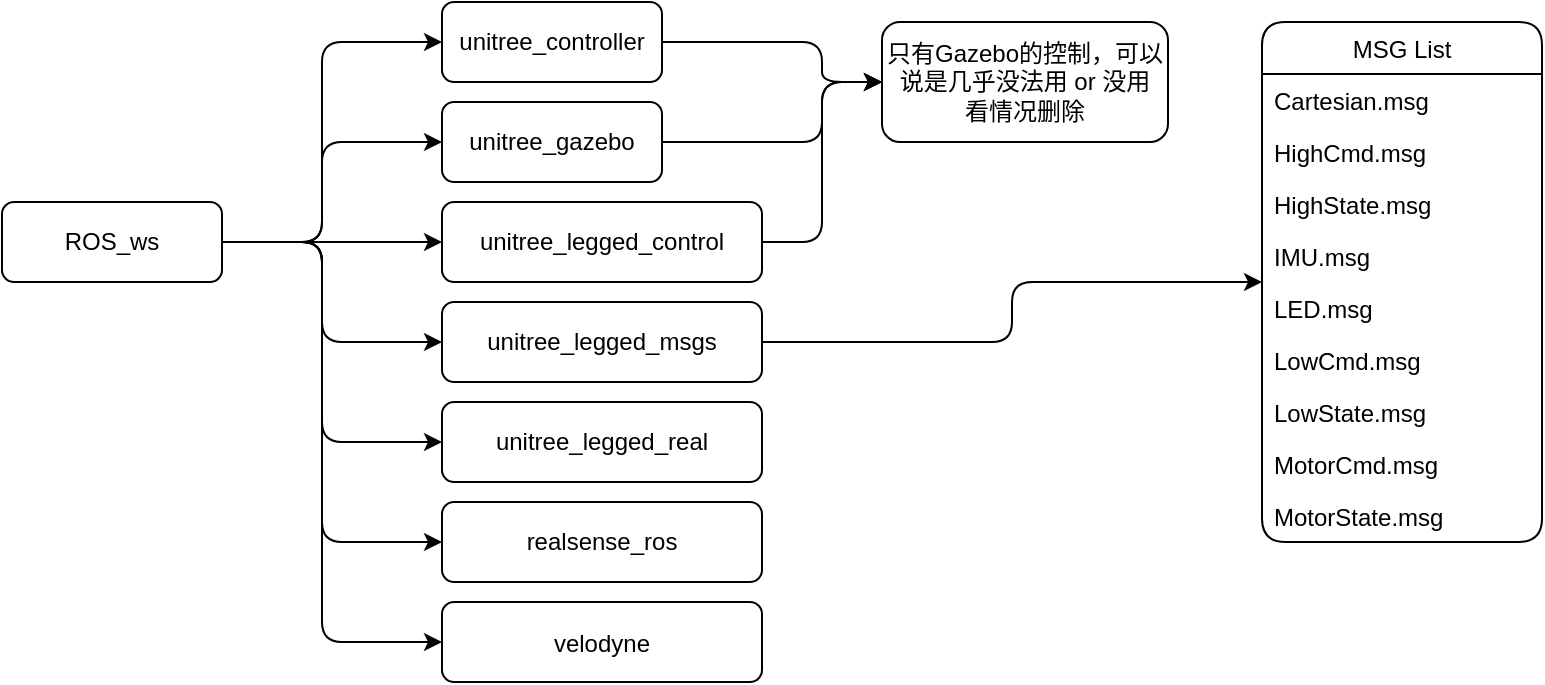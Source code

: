 <mxfile>
    <diagram id="2bcIbB1W4fU8qBgN0w6G" name="第 1 页">
        <mxGraphModel dx="721" dy="488" grid="1" gridSize="10" guides="1" tooltips="1" connect="1" arrows="1" fold="1" page="1" pageScale="1" pageWidth="827" pageHeight="1169" math="0" shadow="0">
            <root>
                <mxCell id="0"/>
                <mxCell id="1" parent="0"/>
                <mxCell id="C_AhAHpW7zwYLXLOmo2u-3" value="" style="edgeStyle=orthogonalEdgeStyle;rounded=1;orthogonalLoop=1;jettySize=auto;html=1;" parent="1" source="C_AhAHpW7zwYLXLOmo2u-1" target="C_AhAHpW7zwYLXLOmo2u-2" edge="1">
                    <mxGeometry relative="1" as="geometry"/>
                </mxCell>
                <mxCell id="C_AhAHpW7zwYLXLOmo2u-1" value="ROS_ws" style="rounded=1;whiteSpace=wrap;html=1;" parent="1" vertex="1">
                    <mxGeometry x="20" y="170" width="110" height="40" as="geometry"/>
                </mxCell>
                <mxCell id="C_AhAHpW7zwYLXLOmo2u-2" value="unitree_legged_control" style="rounded=1;whiteSpace=wrap;html=1;" parent="1" vertex="1">
                    <mxGeometry x="240" y="170" width="160" height="40" as="geometry"/>
                </mxCell>
                <mxCell id="C_AhAHpW7zwYLXLOmo2u-13" value="" style="edgeStyle=orthogonalEdgeStyle;rounded=1;orthogonalLoop=1;jettySize=auto;html=1;" parent="1" source="C_AhAHpW7zwYLXLOmo2u-4" target="C_AhAHpW7zwYLXLOmo2u-14" edge="1">
                    <mxGeometry relative="1" as="geometry">
                        <Array as="points">
                            <mxPoint x="430" y="140"/>
                            <mxPoint x="430" y="110"/>
                        </Array>
                    </mxGeometry>
                </mxCell>
                <mxCell id="C_AhAHpW7zwYLXLOmo2u-4" value="unitree_gazebo" style="rounded=1;whiteSpace=wrap;html=1;" parent="1" vertex="1">
                    <mxGeometry x="240" y="120" width="110" height="40" as="geometry"/>
                </mxCell>
                <mxCell id="C_AhAHpW7zwYLXLOmo2u-15" value="" style="edgeStyle=orthogonalEdgeStyle;rounded=1;orthogonalLoop=1;jettySize=auto;html=1;" parent="1" source="C_AhAHpW7zwYLXLOmo2u-5" target="C_AhAHpW7zwYLXLOmo2u-14" edge="1">
                    <mxGeometry relative="1" as="geometry">
                        <Array as="points">
                            <mxPoint x="430" y="90"/>
                            <mxPoint x="430" y="110"/>
                        </Array>
                    </mxGeometry>
                </mxCell>
                <mxCell id="C_AhAHpW7zwYLXLOmo2u-5" value="unitree_controller" style="rounded=1;whiteSpace=wrap;html=1;" parent="1" vertex="1">
                    <mxGeometry x="240" y="70" width="110" height="40" as="geometry"/>
                </mxCell>
                <mxCell id="C_AhAHpW7zwYLXLOmo2u-19" value="" style="edgeStyle=orthogonalEdgeStyle;rounded=1;orthogonalLoop=1;jettySize=auto;html=1;" parent="1" source="C_AhAHpW7zwYLXLOmo2u-6" target="C_AhAHpW7zwYLXLOmo2u-20" edge="1">
                    <mxGeometry relative="1" as="geometry">
                        <mxPoint x="610" y="240" as="targetPoint"/>
                    </mxGeometry>
                </mxCell>
                <mxCell id="C_AhAHpW7zwYLXLOmo2u-6" value="unitree_legged_msgs" style="rounded=1;whiteSpace=wrap;html=1;" parent="1" vertex="1">
                    <mxGeometry x="240" y="220" width="160" height="40" as="geometry"/>
                </mxCell>
                <mxCell id="C_AhAHpW7zwYLXLOmo2u-7" value="unitree_legged_real" style="rounded=1;whiteSpace=wrap;html=1;" parent="1" vertex="1">
                    <mxGeometry x="240" y="270" width="160" height="40" as="geometry"/>
                </mxCell>
                <mxCell id="C_AhAHpW7zwYLXLOmo2u-8" value="" style="edgeStyle=orthogonalEdgeStyle;rounded=1;orthogonalLoop=1;jettySize=auto;html=1;" parent="1" source="C_AhAHpW7zwYLXLOmo2u-1" target="C_AhAHpW7zwYLXLOmo2u-6" edge="1">
                    <mxGeometry relative="1" as="geometry">
                        <mxPoint x="140" y="170" as="sourcePoint"/>
                        <mxPoint x="240" y="190" as="targetPoint"/>
                        <Array as="points">
                            <mxPoint x="180" y="190"/>
                            <mxPoint x="180" y="240"/>
                        </Array>
                    </mxGeometry>
                </mxCell>
                <mxCell id="C_AhAHpW7zwYLXLOmo2u-9" value="" style="edgeStyle=orthogonalEdgeStyle;rounded=1;orthogonalLoop=1;jettySize=auto;html=1;" parent="1" source="C_AhAHpW7zwYLXLOmo2u-1" target="C_AhAHpW7zwYLXLOmo2u-7" edge="1">
                    <mxGeometry relative="1" as="geometry">
                        <mxPoint x="150" y="180" as="sourcePoint"/>
                        <mxPoint x="250" y="200" as="targetPoint"/>
                        <Array as="points">
                            <mxPoint x="180" y="190"/>
                            <mxPoint x="180" y="290"/>
                        </Array>
                    </mxGeometry>
                </mxCell>
                <mxCell id="C_AhAHpW7zwYLXLOmo2u-10" value="" style="edgeStyle=orthogonalEdgeStyle;rounded=1;orthogonalLoop=1;jettySize=auto;html=1;" parent="1" source="C_AhAHpW7zwYLXLOmo2u-1" target="C_AhAHpW7zwYLXLOmo2u-4" edge="1">
                    <mxGeometry relative="1" as="geometry">
                        <mxPoint x="160" y="190" as="sourcePoint"/>
                        <mxPoint x="260" y="210" as="targetPoint"/>
                        <Array as="points">
                            <mxPoint x="180" y="190"/>
                            <mxPoint x="180" y="140"/>
                        </Array>
                    </mxGeometry>
                </mxCell>
                <mxCell id="C_AhAHpW7zwYLXLOmo2u-11" value="" style="edgeStyle=orthogonalEdgeStyle;rounded=1;orthogonalLoop=1;jettySize=auto;html=1;" parent="1" source="C_AhAHpW7zwYLXLOmo2u-1" target="C_AhAHpW7zwYLXLOmo2u-5" edge="1">
                    <mxGeometry relative="1" as="geometry">
                        <mxPoint x="170" y="200" as="sourcePoint"/>
                        <mxPoint x="270" y="220" as="targetPoint"/>
                        <Array as="points">
                            <mxPoint x="180" y="190"/>
                            <mxPoint x="180" y="90"/>
                        </Array>
                    </mxGeometry>
                </mxCell>
                <mxCell id="C_AhAHpW7zwYLXLOmo2u-14" value="只有Gazebo的控制，可以说是几乎没法用 or 没用&lt;br&gt;看情况删除" style="rounded=1;whiteSpace=wrap;html=1;" parent="1" vertex="1">
                    <mxGeometry x="460" y="80" width="143" height="60" as="geometry"/>
                </mxCell>
                <mxCell id="C_AhAHpW7zwYLXLOmo2u-17" value="" style="edgeStyle=orthogonalEdgeStyle;rounded=1;orthogonalLoop=1;jettySize=auto;html=1;" parent="1" source="C_AhAHpW7zwYLXLOmo2u-2" target="C_AhAHpW7zwYLXLOmo2u-14" edge="1">
                    <mxGeometry relative="1" as="geometry">
                        <mxPoint x="360" y="150" as="sourcePoint"/>
                        <mxPoint x="440" y="100" as="targetPoint"/>
                        <Array as="points">
                            <mxPoint x="430" y="190"/>
                            <mxPoint x="430" y="110"/>
                        </Array>
                    </mxGeometry>
                </mxCell>
                <mxCell id="C_AhAHpW7zwYLXLOmo2u-20" value="MSG List" style="swimlane;fontStyle=0;childLayout=stackLayout;horizontal=1;startSize=26;horizontalStack=0;resizeParent=1;resizeParentMax=0;resizeLast=0;collapsible=0;marginBottom=0;rounded=1;shadow=0;glass=0;connectable=1;allowArrows=1;dropTarget=1;" parent="1" vertex="1">
                    <mxGeometry x="650" y="80" width="140" height="260" as="geometry"/>
                </mxCell>
                <mxCell id="C_AhAHpW7zwYLXLOmo2u-21" value="Cartesian.msg" style="text;strokeColor=none;fillColor=none;align=left;verticalAlign=top;spacingLeft=4;spacingRight=4;overflow=hidden;rotatable=0;points=[[0,0.5],[1,0.5]];portConstraint=eastwest;" parent="C_AhAHpW7zwYLXLOmo2u-20" vertex="1">
                    <mxGeometry y="26" width="140" height="26" as="geometry"/>
                </mxCell>
                <mxCell id="C_AhAHpW7zwYLXLOmo2u-22" value="HighCmd.msg" style="text;strokeColor=none;fillColor=none;align=left;verticalAlign=top;spacingLeft=4;spacingRight=4;overflow=hidden;rotatable=0;points=[[0,0.5],[1,0.5]];portConstraint=eastwest;" parent="C_AhAHpW7zwYLXLOmo2u-20" vertex="1">
                    <mxGeometry y="52" width="140" height="26" as="geometry"/>
                </mxCell>
                <mxCell id="C_AhAHpW7zwYLXLOmo2u-23" value="HighState.msg" style="text;strokeColor=none;fillColor=none;align=left;verticalAlign=top;spacingLeft=4;spacingRight=4;overflow=hidden;rotatable=0;points=[[0,0.5],[1,0.5]];portConstraint=eastwest;" parent="C_AhAHpW7zwYLXLOmo2u-20" vertex="1">
                    <mxGeometry y="78" width="140" height="26" as="geometry"/>
                </mxCell>
                <mxCell id="C_AhAHpW7zwYLXLOmo2u-27" value="IMU.msg" style="text;strokeColor=none;fillColor=none;align=left;verticalAlign=top;spacingLeft=4;spacingRight=4;overflow=hidden;rotatable=0;points=[[0,0.5],[1,0.5]];portConstraint=eastwest;" parent="C_AhAHpW7zwYLXLOmo2u-20" vertex="1">
                    <mxGeometry y="104" width="140" height="26" as="geometry"/>
                </mxCell>
                <mxCell id="C_AhAHpW7zwYLXLOmo2u-26" value="LED.msg" style="text;strokeColor=none;fillColor=none;align=left;verticalAlign=top;spacingLeft=4;spacingRight=4;overflow=hidden;rotatable=0;points=[[0,0.5],[1,0.5]];portConstraint=eastwest;" parent="C_AhAHpW7zwYLXLOmo2u-20" vertex="1">
                    <mxGeometry y="130" width="140" height="26" as="geometry"/>
                </mxCell>
                <mxCell id="C_AhAHpW7zwYLXLOmo2u-25" value="LowCmd.msg" style="text;strokeColor=none;fillColor=none;align=left;verticalAlign=top;spacingLeft=4;spacingRight=4;overflow=hidden;rotatable=0;points=[[0,0.5],[1,0.5]];portConstraint=eastwest;" parent="C_AhAHpW7zwYLXLOmo2u-20" vertex="1">
                    <mxGeometry y="156" width="140" height="26" as="geometry"/>
                </mxCell>
                <mxCell id="C_AhAHpW7zwYLXLOmo2u-24" value="LowState.msg" style="text;strokeColor=none;fillColor=none;align=left;verticalAlign=top;spacingLeft=4;spacingRight=4;overflow=hidden;rotatable=0;points=[[0,0.5],[1,0.5]];portConstraint=eastwest;" parent="C_AhAHpW7zwYLXLOmo2u-20" vertex="1">
                    <mxGeometry y="182" width="140" height="26" as="geometry"/>
                </mxCell>
                <mxCell id="C_AhAHpW7zwYLXLOmo2u-29" value="MotorCmd.msg" style="text;strokeColor=none;fillColor=none;align=left;verticalAlign=top;spacingLeft=4;spacingRight=4;overflow=hidden;rotatable=0;points=[[0,0.5],[1,0.5]];portConstraint=eastwest;" parent="C_AhAHpW7zwYLXLOmo2u-20" vertex="1">
                    <mxGeometry y="208" width="140" height="26" as="geometry"/>
                </mxCell>
                <mxCell id="C_AhAHpW7zwYLXLOmo2u-28" value="MotorState.msg" style="text;strokeColor=none;fillColor=none;align=left;verticalAlign=top;spacingLeft=4;spacingRight=4;overflow=hidden;rotatable=0;points=[[0,0.5],[1,0.5]];portConstraint=eastwest;" parent="C_AhAHpW7zwYLXLOmo2u-20" vertex="1">
                    <mxGeometry y="234" width="140" height="26" as="geometry"/>
                </mxCell>
                <mxCell id="C_AhAHpW7zwYLXLOmo2u-30" value="" style="edgeStyle=orthogonalEdgeStyle;rounded=1;orthogonalLoop=1;jettySize=auto;html=1;entryX=0;entryY=0.5;entryDx=0;entryDy=0;" parent="1" source="C_AhAHpW7zwYLXLOmo2u-1" target="C_AhAHpW7zwYLXLOmo2u-31" edge="1">
                    <mxGeometry relative="1" as="geometry">
                        <mxPoint x="140" y="200.034" as="sourcePoint"/>
                        <mxPoint x="250" y="300.034" as="targetPoint"/>
                        <Array as="points">
                            <mxPoint x="180" y="190"/>
                            <mxPoint x="180" y="340"/>
                        </Array>
                    </mxGeometry>
                </mxCell>
                <mxCell id="C_AhAHpW7zwYLXLOmo2u-31" value="realsense_ros" style="rounded=1;whiteSpace=wrap;html=1;" parent="1" vertex="1">
                    <mxGeometry x="240" y="320" width="160" height="40" as="geometry"/>
                </mxCell>
                <mxCell id="C_AhAHpW7zwYLXLOmo2u-32" value="&lt;p class=&quot;p1&quot; style=&quot;margin: 0px ; font-stretch: normal ; line-height: normal&quot;&gt;velodyne&lt;/p&gt;" style="rounded=1;whiteSpace=wrap;html=1;" parent="1" vertex="1">
                    <mxGeometry x="240" y="370" width="160" height="40" as="geometry"/>
                </mxCell>
                <mxCell id="C_AhAHpW7zwYLXLOmo2u-34" value="" style="edgeStyle=orthogonalEdgeStyle;rounded=1;orthogonalLoop=1;jettySize=auto;html=1;" parent="1" source="C_AhAHpW7zwYLXLOmo2u-1" target="C_AhAHpW7zwYLXLOmo2u-32" edge="1">
                    <mxGeometry relative="1" as="geometry">
                        <mxPoint x="140" y="200.034" as="sourcePoint"/>
                        <mxPoint x="250" y="350" as="targetPoint"/>
                        <Array as="points">
                            <mxPoint x="180" y="190"/>
                            <mxPoint x="180" y="390"/>
                        </Array>
                    </mxGeometry>
                </mxCell>
            </root>
        </mxGraphModel>
    </diagram>
</mxfile>